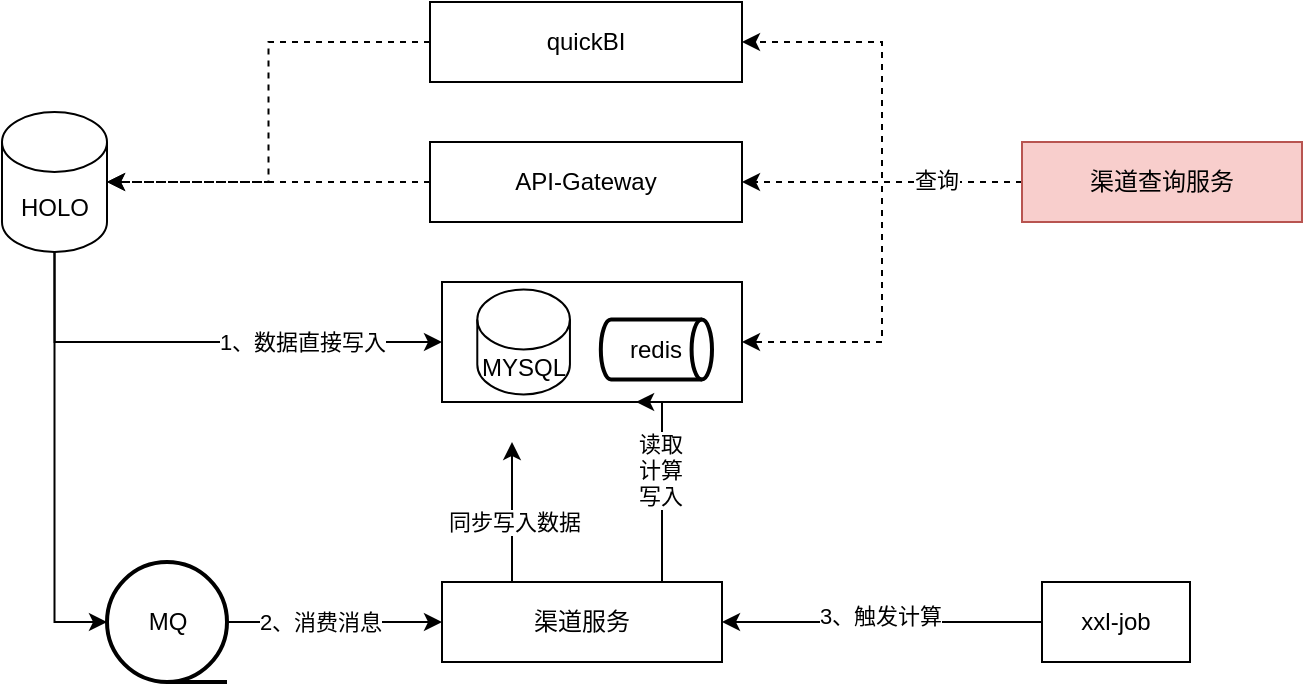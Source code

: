 <mxfile version="27.0.9">
  <diagram name="第 1 页" id="uT5XYs6UictxqT_nQJGg">
    <mxGraphModel dx="983" dy="794" grid="1" gridSize="10" guides="1" tooltips="1" connect="1" arrows="1" fold="1" page="1" pageScale="1" pageWidth="827" pageHeight="1169" math="0" shadow="0">
      <root>
        <mxCell id="0" />
        <mxCell id="1" parent="0" />
        <mxCell id="Xj7MVIoBm8f07yktk7jp-24" style="edgeStyle=orthogonalEdgeStyle;rounded=0;orthogonalLoop=1;jettySize=auto;html=1;exitX=0.5;exitY=1;exitDx=0;exitDy=0;exitPerimeter=0;entryX=0;entryY=0.5;entryDx=0;entryDy=0;" edge="1" parent="1" source="X29Cv0jLeG4FGPxGaaAt-1" target="Xj7MVIoBm8f07yktk7jp-22">
          <mxGeometry relative="1" as="geometry" />
        </mxCell>
        <mxCell id="Xj7MVIoBm8f07yktk7jp-25" value="1、数据直接写入" style="edgeLabel;html=1;align=center;verticalAlign=middle;resizable=0;points=[];" vertex="1" connectable="0" parent="Xj7MVIoBm8f07yktk7jp-24">
          <mxGeometry x="-0.033" y="1" relative="1" as="geometry">
            <mxPoint x="53" y="1" as="offset" />
          </mxGeometry>
        </mxCell>
        <mxCell id="X29Cv0jLeG4FGPxGaaAt-1" value="HOLO" style="shape=cylinder3;whiteSpace=wrap;html=1;boundedLbl=1;backgroundOutline=1;size=15;" parent="1" vertex="1">
          <mxGeometry x="70" y="405" width="52.5" height="70" as="geometry" />
        </mxCell>
        <mxCell id="Xj7MVIoBm8f07yktk7jp-2" style="edgeStyle=orthogonalEdgeStyle;rounded=0;orthogonalLoop=1;jettySize=auto;html=1;entryX=0;entryY=0.5;entryDx=0;entryDy=0;" edge="1" parent="1" source="X29Cv0jLeG4FGPxGaaAt-12" target="Xj7MVIoBm8f07yktk7jp-3">
          <mxGeometry relative="1" as="geometry">
            <mxPoint x="280" y="530" as="targetPoint" />
          </mxGeometry>
        </mxCell>
        <mxCell id="Xj7MVIoBm8f07yktk7jp-9" value="2、消费消息" style="edgeLabel;html=1;align=center;verticalAlign=middle;resizable=0;points=[];" vertex="1" connectable="0" parent="Xj7MVIoBm8f07yktk7jp-2">
          <mxGeometry x="-0.275" y="3" relative="1" as="geometry">
            <mxPoint x="7" y="3" as="offset" />
          </mxGeometry>
        </mxCell>
        <mxCell id="X29Cv0jLeG4FGPxGaaAt-12" value="MQ" style="strokeWidth=2;html=1;shape=mxgraph.flowchart.sequential_data;whiteSpace=wrap;" parent="1" vertex="1">
          <mxGeometry x="122.5" y="630" width="60" height="60" as="geometry" />
        </mxCell>
        <mxCell id="X29Cv0jLeG4FGPxGaaAt-17" value="quickBI" style="rounded=0;whiteSpace=wrap;html=1;" parent="1" vertex="1">
          <mxGeometry x="284" y="350" width="156" height="40" as="geometry" />
        </mxCell>
        <mxCell id="X29Cv0jLeG4FGPxGaaAt-18" value="API-Gateway" style="rounded=0;whiteSpace=wrap;html=1;" parent="1" vertex="1">
          <mxGeometry x="284" y="420" width="156" height="40" as="geometry" />
        </mxCell>
        <mxCell id="Xj7MVIoBm8f07yktk7jp-14" style="edgeStyle=orthogonalEdgeStyle;rounded=0;orthogonalLoop=1;jettySize=auto;html=1;entryX=1;entryY=0.5;entryDx=0;entryDy=0;" edge="1" parent="1" source="Xj7MVIoBm8f07yktk7jp-1" target="Xj7MVIoBm8f07yktk7jp-3">
          <mxGeometry relative="1" as="geometry" />
        </mxCell>
        <mxCell id="Xj7MVIoBm8f07yktk7jp-17" value="3、触发计算" style="edgeLabel;html=1;align=center;verticalAlign=middle;resizable=0;points=[];" vertex="1" connectable="0" parent="Xj7MVIoBm8f07yktk7jp-14">
          <mxGeometry x="0.018" y="-3" relative="1" as="geometry">
            <mxPoint as="offset" />
          </mxGeometry>
        </mxCell>
        <mxCell id="Xj7MVIoBm8f07yktk7jp-1" value="xxl-job" style="rounded=0;whiteSpace=wrap;html=1;" vertex="1" parent="1">
          <mxGeometry x="590" y="640" width="74" height="40" as="geometry" />
        </mxCell>
        <mxCell id="Xj7MVIoBm8f07yktk7jp-28" style="edgeStyle=orthogonalEdgeStyle;rounded=0;orthogonalLoop=1;jettySize=auto;html=1;exitX=0.25;exitY=0;exitDx=0;exitDy=0;" edge="1" parent="1" source="Xj7MVIoBm8f07yktk7jp-3">
          <mxGeometry relative="1" as="geometry">
            <mxPoint x="325" y="570" as="targetPoint" />
          </mxGeometry>
        </mxCell>
        <mxCell id="Xj7MVIoBm8f07yktk7jp-29" value="同步写入数据" style="edgeLabel;html=1;align=center;verticalAlign=middle;resizable=0;points=[];" vertex="1" connectable="0" parent="Xj7MVIoBm8f07yktk7jp-28">
          <mxGeometry x="-0.149" y="-1" relative="1" as="geometry">
            <mxPoint as="offset" />
          </mxGeometry>
        </mxCell>
        <mxCell id="Xj7MVIoBm8f07yktk7jp-3" value="渠道服务" style="rounded=0;whiteSpace=wrap;html=1;" vertex="1" parent="1">
          <mxGeometry x="290" y="640" width="140" height="40" as="geometry" />
        </mxCell>
        <mxCell id="Xj7MVIoBm8f07yktk7jp-8" style="edgeStyle=orthogonalEdgeStyle;rounded=0;orthogonalLoop=1;jettySize=auto;html=1;entryX=0;entryY=0.5;entryDx=0;entryDy=0;entryPerimeter=0;" edge="1" parent="1" source="X29Cv0jLeG4FGPxGaaAt-1" target="X29Cv0jLeG4FGPxGaaAt-12">
          <mxGeometry relative="1" as="geometry" />
        </mxCell>
        <mxCell id="Xj7MVIoBm8f07yktk7jp-23" value="" style="group" vertex="1" connectable="0" parent="1">
          <mxGeometry x="290" y="490" width="150" height="60" as="geometry" />
        </mxCell>
        <mxCell id="Xj7MVIoBm8f07yktk7jp-22" value="" style="rounded=0;whiteSpace=wrap;html=1;" vertex="1" parent="Xj7MVIoBm8f07yktk7jp-23">
          <mxGeometry width="150" height="60" as="geometry" />
        </mxCell>
        <mxCell id="Xj7MVIoBm8f07yktk7jp-20" value="MYSQL" style="shape=cylinder3;whiteSpace=wrap;html=1;boundedLbl=1;backgroundOutline=1;size=15;" vertex="1" parent="Xj7MVIoBm8f07yktk7jp-23">
          <mxGeometry x="17.647" y="3.75" width="46.324" height="52.5" as="geometry" />
        </mxCell>
        <mxCell id="Xj7MVIoBm8f07yktk7jp-21" value="redis" style="strokeWidth=2;html=1;shape=mxgraph.flowchart.direct_data;whiteSpace=wrap;" vertex="1" parent="Xj7MVIoBm8f07yktk7jp-23">
          <mxGeometry x="79.412" y="18.75" width="55.588" height="30" as="geometry" />
        </mxCell>
        <mxCell id="Xj7MVIoBm8f07yktk7jp-30" style="edgeStyle=orthogonalEdgeStyle;rounded=0;orthogonalLoop=1;jettySize=auto;html=1;exitX=0.75;exitY=0;exitDx=0;exitDy=0;entryX=0.647;entryY=1;entryDx=0;entryDy=0;entryPerimeter=0;" edge="1" parent="1" target="Xj7MVIoBm8f07yktk7jp-22">
          <mxGeometry relative="1" as="geometry">
            <mxPoint x="394" y="640" as="sourcePoint" />
            <mxPoint x="393" y="570" as="targetPoint" />
            <Array as="points">
              <mxPoint x="400" y="640" />
            </Array>
          </mxGeometry>
        </mxCell>
        <mxCell id="Xj7MVIoBm8f07yktk7jp-31" value="读取&lt;div&gt;计算&lt;/div&gt;&lt;div&gt;&lt;span style=&quot;background-color: light-dark(#ffffff, var(--ge-dark-color, #121212)); color: light-dark(rgb(0, 0, 0), rgb(255, 255, 255));&quot;&gt;写入&lt;/span&gt;&lt;/div&gt;" style="edgeLabel;html=1;align=center;verticalAlign=middle;resizable=0;points=[];" vertex="1" connectable="0" parent="Xj7MVIoBm8f07yktk7jp-30">
          <mxGeometry x="0.578" y="1" relative="1" as="geometry">
            <mxPoint y="24" as="offset" />
          </mxGeometry>
        </mxCell>
        <mxCell id="Xj7MVIoBm8f07yktk7jp-36" style="edgeStyle=orthogonalEdgeStyle;rounded=0;orthogonalLoop=1;jettySize=auto;html=1;entryX=1;entryY=0.5;entryDx=0;entryDy=0;dashed=1;" edge="1" parent="1" source="Xj7MVIoBm8f07yktk7jp-35" target="X29Cv0jLeG4FGPxGaaAt-17">
          <mxGeometry relative="1" as="geometry" />
        </mxCell>
        <mxCell id="Xj7MVIoBm8f07yktk7jp-37" style="edgeStyle=orthogonalEdgeStyle;rounded=0;orthogonalLoop=1;jettySize=auto;html=1;exitX=0;exitY=0.5;exitDx=0;exitDy=0;dashed=1;" edge="1" parent="1" source="Xj7MVIoBm8f07yktk7jp-35" target="X29Cv0jLeG4FGPxGaaAt-18">
          <mxGeometry relative="1" as="geometry" />
        </mxCell>
        <mxCell id="Xj7MVIoBm8f07yktk7jp-38" style="edgeStyle=orthogonalEdgeStyle;rounded=0;orthogonalLoop=1;jettySize=auto;html=1;exitX=0;exitY=0.5;exitDx=0;exitDy=0;entryX=1;entryY=0.5;entryDx=0;entryDy=0;dashed=1;" edge="1" parent="1" source="Xj7MVIoBm8f07yktk7jp-35" target="Xj7MVIoBm8f07yktk7jp-22">
          <mxGeometry relative="1" as="geometry" />
        </mxCell>
        <mxCell id="Xj7MVIoBm8f07yktk7jp-39" value="查询" style="edgeLabel;html=1;align=center;verticalAlign=middle;resizable=0;points=[];" vertex="1" connectable="0" parent="Xj7MVIoBm8f07yktk7jp-38">
          <mxGeometry x="-0.609" y="-1" relative="1" as="geometry">
            <mxPoint as="offset" />
          </mxGeometry>
        </mxCell>
        <mxCell id="Xj7MVIoBm8f07yktk7jp-35" value="渠道查询服务" style="rounded=0;whiteSpace=wrap;html=1;fillColor=#f8cecc;strokeColor=#b85450;" vertex="1" parent="1">
          <mxGeometry x="580" y="420" width="140" height="40" as="geometry" />
        </mxCell>
        <mxCell id="Xj7MVIoBm8f07yktk7jp-40" style="edgeStyle=orthogonalEdgeStyle;rounded=0;orthogonalLoop=1;jettySize=auto;html=1;entryX=1;entryY=0.5;entryDx=0;entryDy=0;entryPerimeter=0;dashed=1;" edge="1" parent="1" source="X29Cv0jLeG4FGPxGaaAt-17" target="X29Cv0jLeG4FGPxGaaAt-1">
          <mxGeometry relative="1" as="geometry" />
        </mxCell>
        <mxCell id="Xj7MVIoBm8f07yktk7jp-41" style="edgeStyle=orthogonalEdgeStyle;rounded=0;orthogonalLoop=1;jettySize=auto;html=1;entryX=1;entryY=0.5;entryDx=0;entryDy=0;entryPerimeter=0;dashed=1;" edge="1" parent="1" source="X29Cv0jLeG4FGPxGaaAt-18" target="X29Cv0jLeG4FGPxGaaAt-1">
          <mxGeometry relative="1" as="geometry" />
        </mxCell>
      </root>
    </mxGraphModel>
  </diagram>
</mxfile>
